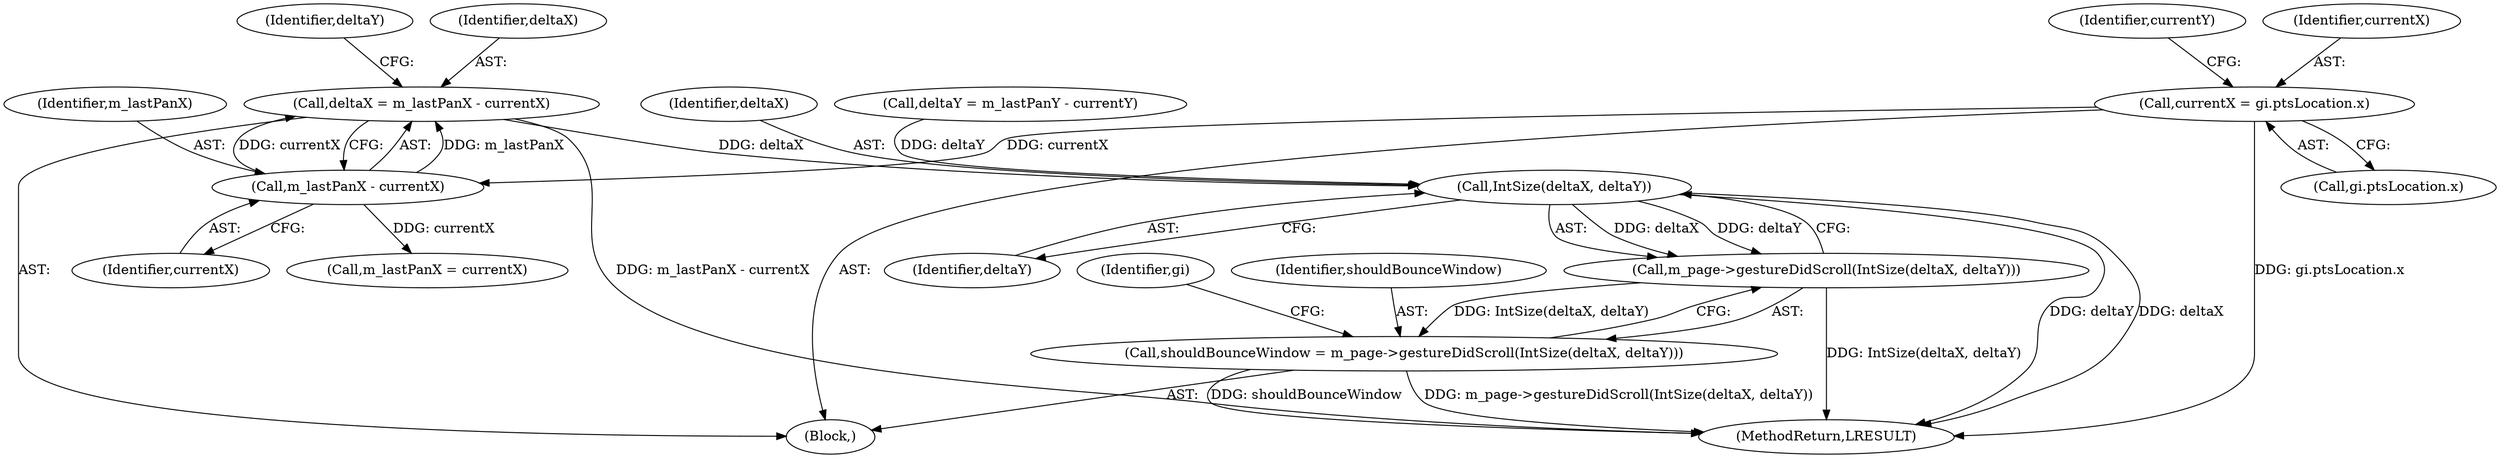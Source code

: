 digraph "0_Chrome_df831400bcb63db4259b5858281b1727ba972a2a_2@integer" {
"1000211" [label="(Call,deltaX = m_lastPanX - currentX)"];
"1000213" [label="(Call,m_lastPanX - currentX)"];
"1000195" [label="(Call,currentX = gi.ptsLocation.x)"];
"1000235" [label="(Call,IntSize(deltaX, deltaY))"];
"1000234" [label="(Call,m_page->gestureDidScroll(IntSize(deltaX, deltaY)))"];
"1000232" [label="(Call,shouldBounceWindow = m_page->gestureDidScroll(IntSize(deltaX, deltaY)))"];
"1000204" [label="(Identifier,currentY)"];
"1000241" [label="(Identifier,gi)"];
"1000289" [label="(MethodReturn,LRESULT)"];
"1000218" [label="(Identifier,deltaY)"];
"1000195" [label="(Call,currentX = gi.ptsLocation.x)"];
"1000212" [label="(Identifier,deltaX)"];
"1000211" [label="(Call,deltaX = m_lastPanX - currentX)"];
"1000217" [label="(Call,deltaY = m_lastPanY - currentY)"];
"1000234" [label="(Call,m_page->gestureDidScroll(IntSize(deltaX, deltaY)))"];
"1000214" [label="(Identifier,m_lastPanX)"];
"1000197" [label="(Call,gi.ptsLocation.x)"];
"1000236" [label="(Identifier,deltaX)"];
"1000213" [label="(Call,m_lastPanX - currentX)"];
"1000233" [label="(Identifier,shouldBounceWindow)"];
"1000235" [label="(Call,IntSize(deltaX, deltaY))"];
"1000215" [label="(Identifier,currentX)"];
"1000237" [label="(Identifier,deltaY)"];
"1000196" [label="(Identifier,currentX)"];
"1000232" [label="(Call,shouldBounceWindow = m_page->gestureDidScroll(IntSize(deltaX, deltaY)))"];
"1000193" [label="(Block,)"];
"1000222" [label="(Call,m_lastPanX = currentX)"];
"1000211" -> "1000193"  [label="AST: "];
"1000211" -> "1000213"  [label="CFG: "];
"1000212" -> "1000211"  [label="AST: "];
"1000213" -> "1000211"  [label="AST: "];
"1000218" -> "1000211"  [label="CFG: "];
"1000211" -> "1000289"  [label="DDG: m_lastPanX - currentX"];
"1000213" -> "1000211"  [label="DDG: m_lastPanX"];
"1000213" -> "1000211"  [label="DDG: currentX"];
"1000211" -> "1000235"  [label="DDG: deltaX"];
"1000213" -> "1000215"  [label="CFG: "];
"1000214" -> "1000213"  [label="AST: "];
"1000215" -> "1000213"  [label="AST: "];
"1000195" -> "1000213"  [label="DDG: currentX"];
"1000213" -> "1000222"  [label="DDG: currentX"];
"1000195" -> "1000193"  [label="AST: "];
"1000195" -> "1000197"  [label="CFG: "];
"1000196" -> "1000195"  [label="AST: "];
"1000197" -> "1000195"  [label="AST: "];
"1000204" -> "1000195"  [label="CFG: "];
"1000195" -> "1000289"  [label="DDG: gi.ptsLocation.x"];
"1000235" -> "1000234"  [label="AST: "];
"1000235" -> "1000237"  [label="CFG: "];
"1000236" -> "1000235"  [label="AST: "];
"1000237" -> "1000235"  [label="AST: "];
"1000234" -> "1000235"  [label="CFG: "];
"1000235" -> "1000289"  [label="DDG: deltaY"];
"1000235" -> "1000289"  [label="DDG: deltaX"];
"1000235" -> "1000234"  [label="DDG: deltaX"];
"1000235" -> "1000234"  [label="DDG: deltaY"];
"1000217" -> "1000235"  [label="DDG: deltaY"];
"1000234" -> "1000232"  [label="AST: "];
"1000232" -> "1000234"  [label="CFG: "];
"1000234" -> "1000289"  [label="DDG: IntSize(deltaX, deltaY)"];
"1000234" -> "1000232"  [label="DDG: IntSize(deltaX, deltaY)"];
"1000232" -> "1000193"  [label="AST: "];
"1000233" -> "1000232"  [label="AST: "];
"1000241" -> "1000232"  [label="CFG: "];
"1000232" -> "1000289"  [label="DDG: shouldBounceWindow"];
"1000232" -> "1000289"  [label="DDG: m_page->gestureDidScroll(IntSize(deltaX, deltaY))"];
}
